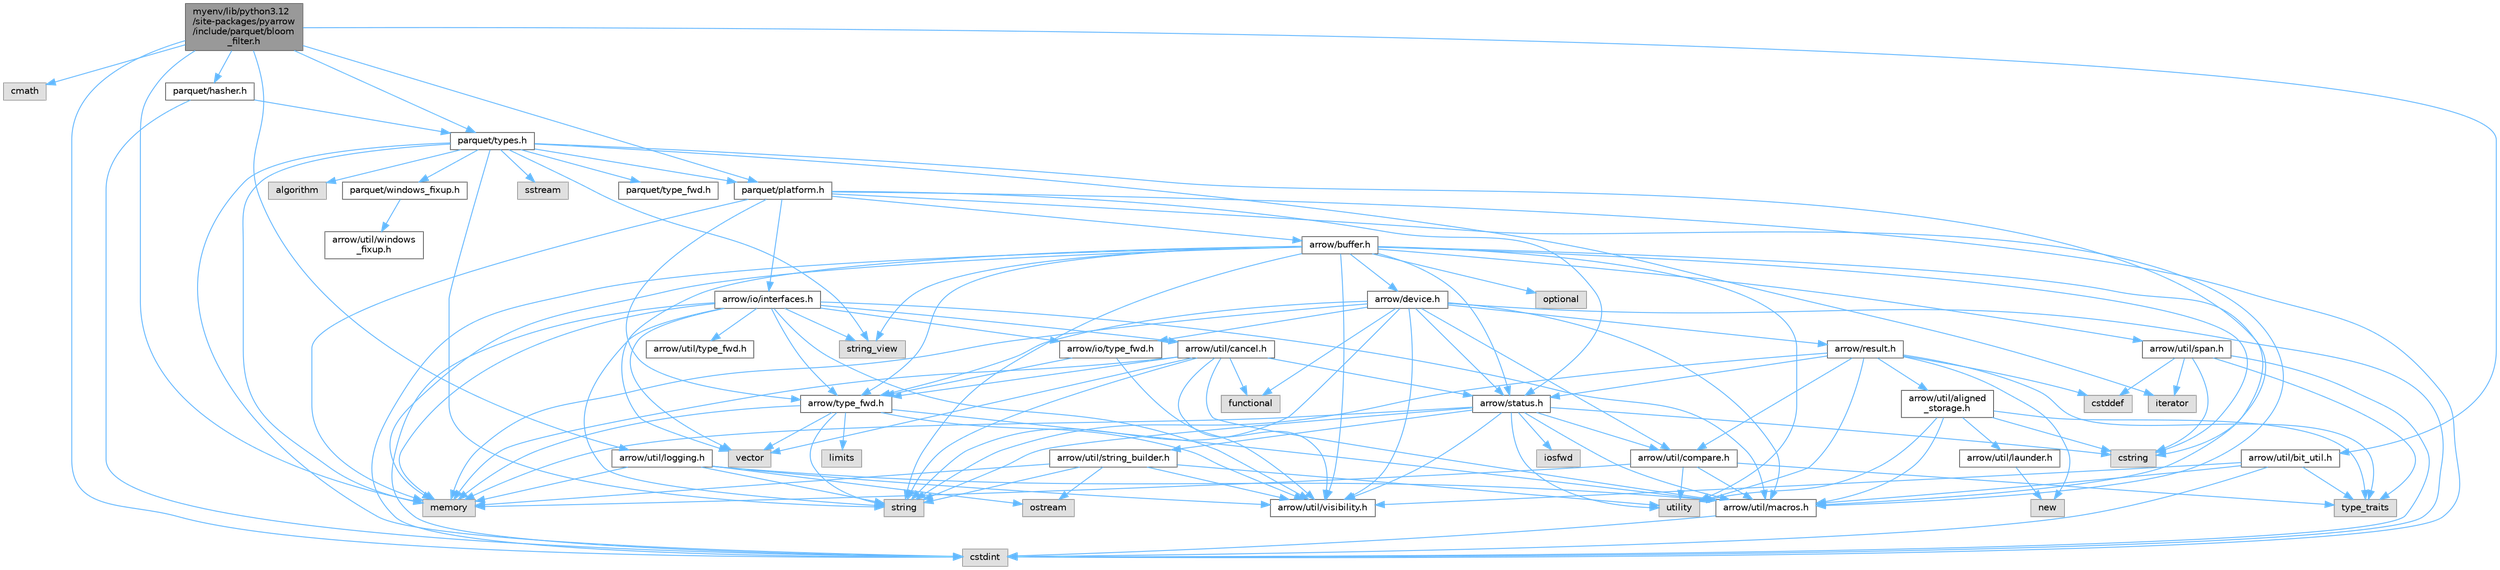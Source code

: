 digraph "myenv/lib/python3.12/site-packages/pyarrow/include/parquet/bloom_filter.h"
{
 // LATEX_PDF_SIZE
  bgcolor="transparent";
  edge [fontname=Helvetica,fontsize=10,labelfontname=Helvetica,labelfontsize=10];
  node [fontname=Helvetica,fontsize=10,shape=box,height=0.2,width=0.4];
  Node1 [id="Node000001",label="myenv/lib/python3.12\l/site-packages/pyarrow\l/include/parquet/bloom\l_filter.h",height=0.2,width=0.4,color="gray40", fillcolor="grey60", style="filled", fontcolor="black",tooltip=" "];
  Node1 -> Node2 [id="edge1_Node000001_Node000002",color="steelblue1",style="solid",tooltip=" "];
  Node2 [id="Node000002",label="cmath",height=0.2,width=0.4,color="grey60", fillcolor="#E0E0E0", style="filled",tooltip=" "];
  Node1 -> Node3 [id="edge2_Node000001_Node000003",color="steelblue1",style="solid",tooltip=" "];
  Node3 [id="Node000003",label="cstdint",height=0.2,width=0.4,color="grey60", fillcolor="#E0E0E0", style="filled",tooltip=" "];
  Node1 -> Node4 [id="edge3_Node000001_Node000004",color="steelblue1",style="solid",tooltip=" "];
  Node4 [id="Node000004",label="memory",height=0.2,width=0.4,color="grey60", fillcolor="#E0E0E0", style="filled",tooltip=" "];
  Node1 -> Node5 [id="edge4_Node000001_Node000005",color="steelblue1",style="solid",tooltip=" "];
  Node5 [id="Node000005",label="arrow/util/bit_util.h",height=0.2,width=0.4,color="grey40", fillcolor="white", style="filled",URL="$bit__util_8h.html",tooltip=" "];
  Node5 -> Node3 [id="edge5_Node000005_Node000003",color="steelblue1",style="solid",tooltip=" "];
  Node5 -> Node6 [id="edge6_Node000005_Node000006",color="steelblue1",style="solid",tooltip=" "];
  Node6 [id="Node000006",label="type_traits",height=0.2,width=0.4,color="grey60", fillcolor="#E0E0E0", style="filled",tooltip=" "];
  Node5 -> Node7 [id="edge7_Node000005_Node000007",color="steelblue1",style="solid",tooltip=" "];
  Node7 [id="Node000007",label="arrow/util/macros.h",height=0.2,width=0.4,color="grey40", fillcolor="white", style="filled",URL="$macros_8h.html",tooltip=" "];
  Node7 -> Node3 [id="edge8_Node000007_Node000003",color="steelblue1",style="solid",tooltip=" "];
  Node5 -> Node8 [id="edge9_Node000005_Node000008",color="steelblue1",style="solid",tooltip=" "];
  Node8 [id="Node000008",label="arrow/util/visibility.h",height=0.2,width=0.4,color="grey40", fillcolor="white", style="filled",URL="$include_2arrow_2util_2visibility_8h.html",tooltip=" "];
  Node1 -> Node9 [id="edge10_Node000001_Node000009",color="steelblue1",style="solid",tooltip=" "];
  Node9 [id="Node000009",label="arrow/util/logging.h",height=0.2,width=0.4,color="grey40", fillcolor="white", style="filled",URL="$logging_8h.html",tooltip=" "];
  Node9 -> Node4 [id="edge11_Node000009_Node000004",color="steelblue1",style="solid",tooltip=" "];
  Node9 -> Node10 [id="edge12_Node000009_Node000010",color="steelblue1",style="solid",tooltip=" "];
  Node10 [id="Node000010",label="ostream",height=0.2,width=0.4,color="grey60", fillcolor="#E0E0E0", style="filled",tooltip=" "];
  Node9 -> Node11 [id="edge13_Node000009_Node000011",color="steelblue1",style="solid",tooltip=" "];
  Node11 [id="Node000011",label="string",height=0.2,width=0.4,color="grey60", fillcolor="#E0E0E0", style="filled",tooltip=" "];
  Node9 -> Node7 [id="edge14_Node000009_Node000007",color="steelblue1",style="solid",tooltip=" "];
  Node9 -> Node8 [id="edge15_Node000009_Node000008",color="steelblue1",style="solid",tooltip=" "];
  Node1 -> Node12 [id="edge16_Node000001_Node000012",color="steelblue1",style="solid",tooltip=" "];
  Node12 [id="Node000012",label="parquet/hasher.h",height=0.2,width=0.4,color="grey40", fillcolor="white", style="filled",URL="$hasher_8h.html",tooltip=" "];
  Node12 -> Node3 [id="edge17_Node000012_Node000003",color="steelblue1",style="solid",tooltip=" "];
  Node12 -> Node13 [id="edge18_Node000012_Node000013",color="steelblue1",style="solid",tooltip=" "];
  Node13 [id="Node000013",label="parquet/types.h",height=0.2,width=0.4,color="grey40", fillcolor="white", style="filled",URL="$parquet_2types_8h.html",tooltip=" "];
  Node13 -> Node14 [id="edge19_Node000013_Node000014",color="steelblue1",style="solid",tooltip=" "];
  Node14 [id="Node000014",label="algorithm",height=0.2,width=0.4,color="grey60", fillcolor="#E0E0E0", style="filled",tooltip=" "];
  Node13 -> Node3 [id="edge20_Node000013_Node000003",color="steelblue1",style="solid",tooltip=" "];
  Node13 -> Node15 [id="edge21_Node000013_Node000015",color="steelblue1",style="solid",tooltip=" "];
  Node15 [id="Node000015",label="cstring",height=0.2,width=0.4,color="grey60", fillcolor="#E0E0E0", style="filled",tooltip=" "];
  Node13 -> Node16 [id="edge22_Node000013_Node000016",color="steelblue1",style="solid",tooltip=" "];
  Node16 [id="Node000016",label="iterator",height=0.2,width=0.4,color="grey60", fillcolor="#E0E0E0", style="filled",tooltip=" "];
  Node13 -> Node4 [id="edge23_Node000013_Node000004",color="steelblue1",style="solid",tooltip=" "];
  Node13 -> Node17 [id="edge24_Node000013_Node000017",color="steelblue1",style="solid",tooltip=" "];
  Node17 [id="Node000017",label="sstream",height=0.2,width=0.4,color="grey60", fillcolor="#E0E0E0", style="filled",tooltip=" "];
  Node13 -> Node11 [id="edge25_Node000013_Node000011",color="steelblue1",style="solid",tooltip=" "];
  Node13 -> Node18 [id="edge26_Node000013_Node000018",color="steelblue1",style="solid",tooltip=" "];
  Node18 [id="Node000018",label="string_view",height=0.2,width=0.4,color="grey60", fillcolor="#E0E0E0", style="filled",tooltip=" "];
  Node13 -> Node19 [id="edge27_Node000013_Node000019",color="steelblue1",style="solid",tooltip=" "];
  Node19 [id="Node000019",label="parquet/platform.h",height=0.2,width=0.4,color="grey40", fillcolor="white", style="filled",URL="$include_2parquet_2platform_8h.html",tooltip=" "];
  Node19 -> Node3 [id="edge28_Node000019_Node000003",color="steelblue1",style="solid",tooltip=" "];
  Node19 -> Node4 [id="edge29_Node000019_Node000004",color="steelblue1",style="solid",tooltip=" "];
  Node19 -> Node20 [id="edge30_Node000019_Node000020",color="steelblue1",style="solid",tooltip=" "];
  Node20 [id="Node000020",label="arrow/buffer.h",height=0.2,width=0.4,color="grey40", fillcolor="white", style="filled",URL="$buffer_8h.html",tooltip=" "];
  Node20 -> Node3 [id="edge31_Node000020_Node000003",color="steelblue1",style="solid",tooltip=" "];
  Node20 -> Node15 [id="edge32_Node000020_Node000015",color="steelblue1",style="solid",tooltip=" "];
  Node20 -> Node4 [id="edge33_Node000020_Node000004",color="steelblue1",style="solid",tooltip=" "];
  Node20 -> Node21 [id="edge34_Node000020_Node000021",color="steelblue1",style="solid",tooltip=" "];
  Node21 [id="Node000021",label="optional",height=0.2,width=0.4,color="grey60", fillcolor="#E0E0E0", style="filled",tooltip=" "];
  Node20 -> Node11 [id="edge35_Node000020_Node000011",color="steelblue1",style="solid",tooltip=" "];
  Node20 -> Node18 [id="edge36_Node000020_Node000018",color="steelblue1",style="solid",tooltip=" "];
  Node20 -> Node22 [id="edge37_Node000020_Node000022",color="steelblue1",style="solid",tooltip=" "];
  Node22 [id="Node000022",label="utility",height=0.2,width=0.4,color="grey60", fillcolor="#E0E0E0", style="filled",tooltip=" "];
  Node20 -> Node23 [id="edge38_Node000020_Node000023",color="steelblue1",style="solid",tooltip=" "];
  Node23 [id="Node000023",label="vector",height=0.2,width=0.4,color="grey60", fillcolor="#E0E0E0", style="filled",tooltip=" "];
  Node20 -> Node24 [id="edge39_Node000020_Node000024",color="steelblue1",style="solid",tooltip=" "];
  Node24 [id="Node000024",label="arrow/device.h",height=0.2,width=0.4,color="grey40", fillcolor="white", style="filled",URL="$device_8h.html",tooltip=" "];
  Node24 -> Node3 [id="edge40_Node000024_Node000003",color="steelblue1",style="solid",tooltip=" "];
  Node24 -> Node25 [id="edge41_Node000024_Node000025",color="steelblue1",style="solid",tooltip=" "];
  Node25 [id="Node000025",label="functional",height=0.2,width=0.4,color="grey60", fillcolor="#E0E0E0", style="filled",tooltip=" "];
  Node24 -> Node4 [id="edge42_Node000024_Node000004",color="steelblue1",style="solid",tooltip=" "];
  Node24 -> Node11 [id="edge43_Node000024_Node000011",color="steelblue1",style="solid",tooltip=" "];
  Node24 -> Node26 [id="edge44_Node000024_Node000026",color="steelblue1",style="solid",tooltip=" "];
  Node26 [id="Node000026",label="arrow/io/type_fwd.h",height=0.2,width=0.4,color="grey40", fillcolor="white", style="filled",URL="$arrow_2io_2type__fwd_8h.html",tooltip=" "];
  Node26 -> Node27 [id="edge45_Node000026_Node000027",color="steelblue1",style="solid",tooltip=" "];
  Node27 [id="Node000027",label="arrow/type_fwd.h",height=0.2,width=0.4,color="grey40", fillcolor="white", style="filled",URL="$arrow_2type__fwd_8h.html",tooltip=" "];
  Node27 -> Node28 [id="edge46_Node000027_Node000028",color="steelblue1",style="solid",tooltip=" "];
  Node28 [id="Node000028",label="limits",height=0.2,width=0.4,color="grey60", fillcolor="#E0E0E0", style="filled",tooltip=" "];
  Node27 -> Node4 [id="edge47_Node000027_Node000004",color="steelblue1",style="solid",tooltip=" "];
  Node27 -> Node11 [id="edge48_Node000027_Node000011",color="steelblue1",style="solid",tooltip=" "];
  Node27 -> Node23 [id="edge49_Node000027_Node000023",color="steelblue1",style="solid",tooltip=" "];
  Node27 -> Node7 [id="edge50_Node000027_Node000007",color="steelblue1",style="solid",tooltip=" "];
  Node27 -> Node8 [id="edge51_Node000027_Node000008",color="steelblue1",style="solid",tooltip=" "];
  Node26 -> Node8 [id="edge52_Node000026_Node000008",color="steelblue1",style="solid",tooltip=" "];
  Node24 -> Node29 [id="edge53_Node000024_Node000029",color="steelblue1",style="solid",tooltip=" "];
  Node29 [id="Node000029",label="arrow/result.h",height=0.2,width=0.4,color="grey40", fillcolor="white", style="filled",URL="$result_8h.html",tooltip=" "];
  Node29 -> Node30 [id="edge54_Node000029_Node000030",color="steelblue1",style="solid",tooltip=" "];
  Node30 [id="Node000030",label="cstddef",height=0.2,width=0.4,color="grey60", fillcolor="#E0E0E0", style="filled",tooltip=" "];
  Node29 -> Node31 [id="edge55_Node000029_Node000031",color="steelblue1",style="solid",tooltip=" "];
  Node31 [id="Node000031",label="new",height=0.2,width=0.4,color="grey60", fillcolor="#E0E0E0", style="filled",tooltip=" "];
  Node29 -> Node11 [id="edge56_Node000029_Node000011",color="steelblue1",style="solid",tooltip=" "];
  Node29 -> Node6 [id="edge57_Node000029_Node000006",color="steelblue1",style="solid",tooltip=" "];
  Node29 -> Node22 [id="edge58_Node000029_Node000022",color="steelblue1",style="solid",tooltip=" "];
  Node29 -> Node32 [id="edge59_Node000029_Node000032",color="steelblue1",style="solid",tooltip=" "];
  Node32 [id="Node000032",label="arrow/status.h",height=0.2,width=0.4,color="grey40", fillcolor="white", style="filled",URL="$status_8h.html",tooltip=" "];
  Node32 -> Node15 [id="edge60_Node000032_Node000015",color="steelblue1",style="solid",tooltip=" "];
  Node32 -> Node33 [id="edge61_Node000032_Node000033",color="steelblue1",style="solid",tooltip=" "];
  Node33 [id="Node000033",label="iosfwd",height=0.2,width=0.4,color="grey60", fillcolor="#E0E0E0", style="filled",tooltip=" "];
  Node32 -> Node4 [id="edge62_Node000032_Node000004",color="steelblue1",style="solid",tooltip=" "];
  Node32 -> Node11 [id="edge63_Node000032_Node000011",color="steelblue1",style="solid",tooltip=" "];
  Node32 -> Node22 [id="edge64_Node000032_Node000022",color="steelblue1",style="solid",tooltip=" "];
  Node32 -> Node34 [id="edge65_Node000032_Node000034",color="steelblue1",style="solid",tooltip=" "];
  Node34 [id="Node000034",label="arrow/util/compare.h",height=0.2,width=0.4,color="grey40", fillcolor="white", style="filled",URL="$util_2compare_8h.html",tooltip=" "];
  Node34 -> Node4 [id="edge66_Node000034_Node000004",color="steelblue1",style="solid",tooltip=" "];
  Node34 -> Node6 [id="edge67_Node000034_Node000006",color="steelblue1",style="solid",tooltip=" "];
  Node34 -> Node22 [id="edge68_Node000034_Node000022",color="steelblue1",style="solid",tooltip=" "];
  Node34 -> Node7 [id="edge69_Node000034_Node000007",color="steelblue1",style="solid",tooltip=" "];
  Node32 -> Node7 [id="edge70_Node000032_Node000007",color="steelblue1",style="solid",tooltip=" "];
  Node32 -> Node35 [id="edge71_Node000032_Node000035",color="steelblue1",style="solid",tooltip=" "];
  Node35 [id="Node000035",label="arrow/util/string_builder.h",height=0.2,width=0.4,color="grey40", fillcolor="white", style="filled",URL="$string__builder_8h.html",tooltip=" "];
  Node35 -> Node4 [id="edge72_Node000035_Node000004",color="steelblue1",style="solid",tooltip=" "];
  Node35 -> Node10 [id="edge73_Node000035_Node000010",color="steelblue1",style="solid",tooltip=" "];
  Node35 -> Node11 [id="edge74_Node000035_Node000011",color="steelblue1",style="solid",tooltip=" "];
  Node35 -> Node22 [id="edge75_Node000035_Node000022",color="steelblue1",style="solid",tooltip=" "];
  Node35 -> Node8 [id="edge76_Node000035_Node000008",color="steelblue1",style="solid",tooltip=" "];
  Node32 -> Node8 [id="edge77_Node000032_Node000008",color="steelblue1",style="solid",tooltip=" "];
  Node29 -> Node36 [id="edge78_Node000029_Node000036",color="steelblue1",style="solid",tooltip=" "];
  Node36 [id="Node000036",label="arrow/util/aligned\l_storage.h",height=0.2,width=0.4,color="grey40", fillcolor="white", style="filled",URL="$aligned__storage_8h.html",tooltip=" "];
  Node36 -> Node15 [id="edge79_Node000036_Node000015",color="steelblue1",style="solid",tooltip=" "];
  Node36 -> Node6 [id="edge80_Node000036_Node000006",color="steelblue1",style="solid",tooltip=" "];
  Node36 -> Node22 [id="edge81_Node000036_Node000022",color="steelblue1",style="solid",tooltip=" "];
  Node36 -> Node37 [id="edge82_Node000036_Node000037",color="steelblue1",style="solid",tooltip=" "];
  Node37 [id="Node000037",label="arrow/util/launder.h",height=0.2,width=0.4,color="grey40", fillcolor="white", style="filled",URL="$launder_8h.html",tooltip=" "];
  Node37 -> Node31 [id="edge83_Node000037_Node000031",color="steelblue1",style="solid",tooltip=" "];
  Node36 -> Node7 [id="edge84_Node000036_Node000007",color="steelblue1",style="solid",tooltip=" "];
  Node29 -> Node34 [id="edge85_Node000029_Node000034",color="steelblue1",style="solid",tooltip=" "];
  Node24 -> Node32 [id="edge86_Node000024_Node000032",color="steelblue1",style="solid",tooltip=" "];
  Node24 -> Node27 [id="edge87_Node000024_Node000027",color="steelblue1",style="solid",tooltip=" "];
  Node24 -> Node34 [id="edge88_Node000024_Node000034",color="steelblue1",style="solid",tooltip=" "];
  Node24 -> Node7 [id="edge89_Node000024_Node000007",color="steelblue1",style="solid",tooltip=" "];
  Node24 -> Node8 [id="edge90_Node000024_Node000008",color="steelblue1",style="solid",tooltip=" "];
  Node20 -> Node32 [id="edge91_Node000020_Node000032",color="steelblue1",style="solid",tooltip=" "];
  Node20 -> Node27 [id="edge92_Node000020_Node000027",color="steelblue1",style="solid",tooltip=" "];
  Node20 -> Node7 [id="edge93_Node000020_Node000007",color="steelblue1",style="solid",tooltip=" "];
  Node20 -> Node38 [id="edge94_Node000020_Node000038",color="steelblue1",style="solid",tooltip=" "];
  Node38 [id="Node000038",label="arrow/util/span.h",height=0.2,width=0.4,color="grey40", fillcolor="white", style="filled",URL="$span_8h.html",tooltip=" "];
  Node38 -> Node30 [id="edge95_Node000038_Node000030",color="steelblue1",style="solid",tooltip=" "];
  Node38 -> Node3 [id="edge96_Node000038_Node000003",color="steelblue1",style="solid",tooltip=" "];
  Node38 -> Node15 [id="edge97_Node000038_Node000015",color="steelblue1",style="solid",tooltip=" "];
  Node38 -> Node16 [id="edge98_Node000038_Node000016",color="steelblue1",style="solid",tooltip=" "];
  Node38 -> Node6 [id="edge99_Node000038_Node000006",color="steelblue1",style="solid",tooltip=" "];
  Node20 -> Node8 [id="edge100_Node000020_Node000008",color="steelblue1",style="solid",tooltip=" "];
  Node19 -> Node39 [id="edge101_Node000019_Node000039",color="steelblue1",style="solid",tooltip=" "];
  Node39 [id="Node000039",label="arrow/io/interfaces.h",height=0.2,width=0.4,color="grey40", fillcolor="white", style="filled",URL="$interfaces_8h.html",tooltip=" "];
  Node39 -> Node3 [id="edge102_Node000039_Node000003",color="steelblue1",style="solid",tooltip=" "];
  Node39 -> Node4 [id="edge103_Node000039_Node000004",color="steelblue1",style="solid",tooltip=" "];
  Node39 -> Node11 [id="edge104_Node000039_Node000011",color="steelblue1",style="solid",tooltip=" "];
  Node39 -> Node18 [id="edge105_Node000039_Node000018",color="steelblue1",style="solid",tooltip=" "];
  Node39 -> Node23 [id="edge106_Node000039_Node000023",color="steelblue1",style="solid",tooltip=" "];
  Node39 -> Node26 [id="edge107_Node000039_Node000026",color="steelblue1",style="solid",tooltip=" "];
  Node39 -> Node27 [id="edge108_Node000039_Node000027",color="steelblue1",style="solid",tooltip=" "];
  Node39 -> Node40 [id="edge109_Node000039_Node000040",color="steelblue1",style="solid",tooltip=" "];
  Node40 [id="Node000040",label="arrow/util/cancel.h",height=0.2,width=0.4,color="grey40", fillcolor="white", style="filled",URL="$cancel_8h.html",tooltip=" "];
  Node40 -> Node25 [id="edge110_Node000040_Node000025",color="steelblue1",style="solid",tooltip=" "];
  Node40 -> Node4 [id="edge111_Node000040_Node000004",color="steelblue1",style="solid",tooltip=" "];
  Node40 -> Node11 [id="edge112_Node000040_Node000011",color="steelblue1",style="solid",tooltip=" "];
  Node40 -> Node23 [id="edge113_Node000040_Node000023",color="steelblue1",style="solid",tooltip=" "];
  Node40 -> Node32 [id="edge114_Node000040_Node000032",color="steelblue1",style="solid",tooltip=" "];
  Node40 -> Node27 [id="edge115_Node000040_Node000027",color="steelblue1",style="solid",tooltip=" "];
  Node40 -> Node7 [id="edge116_Node000040_Node000007",color="steelblue1",style="solid",tooltip=" "];
  Node40 -> Node8 [id="edge117_Node000040_Node000008",color="steelblue1",style="solid",tooltip=" "];
  Node39 -> Node7 [id="edge118_Node000039_Node000007",color="steelblue1",style="solid",tooltip=" "];
  Node39 -> Node41 [id="edge119_Node000039_Node000041",color="steelblue1",style="solid",tooltip=" "];
  Node41 [id="Node000041",label="arrow/util/type_fwd.h",height=0.2,width=0.4,color="grey40", fillcolor="white", style="filled",URL="$arrow_2util_2type__fwd_8h.html",tooltip=" "];
  Node39 -> Node8 [id="edge120_Node000039_Node000008",color="steelblue1",style="solid",tooltip=" "];
  Node19 -> Node32 [id="edge121_Node000019_Node000032",color="steelblue1",style="solid",tooltip=" "];
  Node19 -> Node27 [id="edge122_Node000019_Node000027",color="steelblue1",style="solid",tooltip=" "];
  Node19 -> Node7 [id="edge123_Node000019_Node000007",color="steelblue1",style="solid",tooltip=" "];
  Node13 -> Node42 [id="edge124_Node000013_Node000042",color="steelblue1",style="solid",tooltip=" "];
  Node42 [id="Node000042",label="parquet/type_fwd.h",height=0.2,width=0.4,color="grey40", fillcolor="white", style="filled",URL="$parquet_2type__fwd_8h.html",tooltip=" "];
  Node13 -> Node43 [id="edge125_Node000013_Node000043",color="steelblue1",style="solid",tooltip=" "];
  Node43 [id="Node000043",label="parquet/windows_fixup.h",height=0.2,width=0.4,color="grey40", fillcolor="white", style="filled",URL="$parquet_2windows__fixup_8h.html",tooltip=" "];
  Node43 -> Node44 [id="edge126_Node000043_Node000044",color="steelblue1",style="solid",tooltip=" "];
  Node44 [id="Node000044",label="arrow/util/windows\l_fixup.h",height=0.2,width=0.4,color="grey40", fillcolor="white", style="filled",URL="$arrow_2util_2windows__fixup_8h.html",tooltip=" "];
  Node1 -> Node19 [id="edge127_Node000001_Node000019",color="steelblue1",style="solid",tooltip=" "];
  Node1 -> Node13 [id="edge128_Node000001_Node000013",color="steelblue1",style="solid",tooltip=" "];
}
